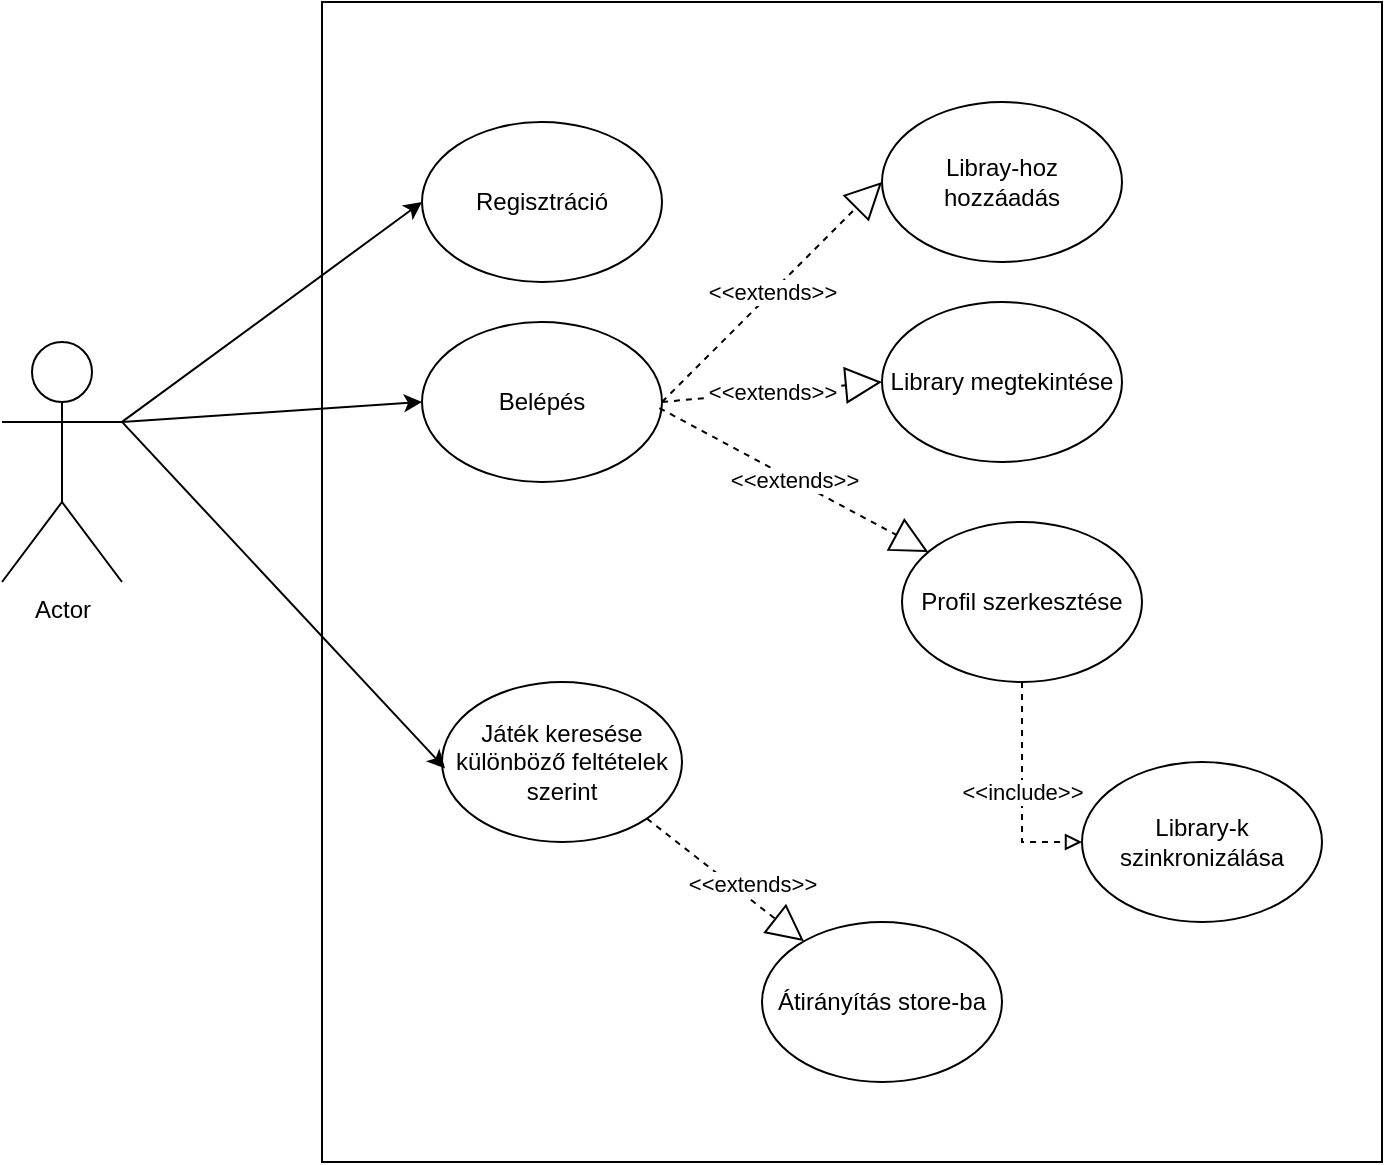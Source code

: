 <mxfile version="14.4.3" type="device"><diagram name="Page-1" id="e7e014a7-5840-1c2e-5031-d8a46d1fe8dd"><mxGraphModel dx="1422" dy="762" grid="1" gridSize="10" guides="1" tooltips="1" connect="1" arrows="1" fold="1" page="1" pageScale="1" pageWidth="1169" pageHeight="826" background="#ffffff" math="0" shadow="0"><root><mxCell id="0"/><mxCell id="1" parent="0"/><mxCell id="hRXvGtwiOCeTMMFnFXb0-41" value="Actor" style="shape=umlActor;verticalLabelPosition=bottom;verticalAlign=top;html=1;outlineConnect=0;" vertex="1" parent="1"><mxGeometry x="130" y="230" width="60" height="120" as="geometry"/></mxCell><mxCell id="hRXvGtwiOCeTMMFnFXb0-42" value="" style="rounded=0;whiteSpace=wrap;html=1;" vertex="1" parent="1"><mxGeometry x="290" y="60" width="530" height="580" as="geometry"/></mxCell><mxCell id="hRXvGtwiOCeTMMFnFXb0-43" value="Játék keresése&lt;br&gt;különböző feltételek szerint" style="ellipse;whiteSpace=wrap;html=1;" vertex="1" parent="1"><mxGeometry x="350" y="400" width="120" height="80" as="geometry"/></mxCell><mxCell id="hRXvGtwiOCeTMMFnFXb0-44" value="Library megtekintése" style="ellipse;whiteSpace=wrap;html=1;" vertex="1" parent="1"><mxGeometry x="570" y="210" width="120" height="80" as="geometry"/></mxCell><mxCell id="hRXvGtwiOCeTMMFnFXb0-45" value="Regisztráció" style="ellipse;whiteSpace=wrap;html=1;" vertex="1" parent="1"><mxGeometry x="340" y="120" width="120" height="80" as="geometry"/></mxCell><mxCell id="hRXvGtwiOCeTMMFnFXb0-46" value="Libray-hoz&lt;br&gt;hozzáadás" style="ellipse;whiteSpace=wrap;html=1;" vertex="1" parent="1"><mxGeometry x="570" y="110" width="120" height="80" as="geometry"/></mxCell><mxCell id="hRXvGtwiOCeTMMFnFXb0-47" value="Átirányítás store-ba" style="ellipse;whiteSpace=wrap;html=1;" vertex="1" parent="1"><mxGeometry x="510" y="520" width="120" height="80" as="geometry"/></mxCell><mxCell id="hRXvGtwiOCeTMMFnFXb0-48" value="Belépés" style="ellipse;whiteSpace=wrap;html=1;" vertex="1" parent="1"><mxGeometry x="340" y="220" width="120" height="80" as="geometry"/></mxCell><mxCell id="hRXvGtwiOCeTMMFnFXb0-59" value="&amp;lt;&amp;lt;include&amp;gt;&amp;gt;" style="edgeStyle=orthogonalEdgeStyle;rounded=0;orthogonalLoop=1;jettySize=auto;html=1;entryX=0;entryY=0.5;entryDx=0;entryDy=0;dashed=1;endArrow=block;endFill=0;" edge="1" parent="1" source="hRXvGtwiOCeTMMFnFXb0-49" target="hRXvGtwiOCeTMMFnFXb0-56"><mxGeometry relative="1" as="geometry"/></mxCell><mxCell id="hRXvGtwiOCeTMMFnFXb0-49" value="Profil szerkesztése" style="ellipse;whiteSpace=wrap;html=1;" vertex="1" parent="1"><mxGeometry x="580" y="320" width="120" height="80" as="geometry"/></mxCell><mxCell id="hRXvGtwiOCeTMMFnFXb0-50" value="&amp;lt;&amp;lt;extends&amp;gt;&amp;gt;" style="endArrow=block;endSize=16;endFill=0;html=1;entryX=0;entryY=0.5;entryDx=0;entryDy=0;exitX=1;exitY=0.5;exitDx=0;exitDy=0;dashed=1;" edge="1" parent="1" source="hRXvGtwiOCeTMMFnFXb0-48" target="hRXvGtwiOCeTMMFnFXb0-46"><mxGeometry width="160" relative="1" as="geometry"><mxPoint x="470" y="380" as="sourcePoint"/><mxPoint x="630" y="380" as="targetPoint"/></mxGeometry></mxCell><mxCell id="hRXvGtwiOCeTMMFnFXb0-51" value="&amp;lt;&amp;lt;extends&amp;gt;&amp;gt;" style="endArrow=block;endSize=16;endFill=0;html=1;exitX=1;exitY=1;exitDx=0;exitDy=0;dashed=1;" edge="1" parent="1" source="hRXvGtwiOCeTMMFnFXb0-43" target="hRXvGtwiOCeTMMFnFXb0-47"><mxGeometry x="0.231" y="6" width="160" relative="1" as="geometry"><mxPoint x="460" y="230" as="sourcePoint"/><mxPoint x="610" y="230" as="targetPoint"/><mxPoint as="offset"/></mxGeometry></mxCell><mxCell id="hRXvGtwiOCeTMMFnFXb0-52" value="" style="endArrow=classic;html=1;entryX=0;entryY=0.5;entryDx=0;entryDy=0;exitX=1;exitY=0.333;exitDx=0;exitDy=0;exitPerimeter=0;" edge="1" parent="1" source="hRXvGtwiOCeTMMFnFXb0-41" target="hRXvGtwiOCeTMMFnFXb0-45"><mxGeometry width="50" height="50" relative="1" as="geometry"><mxPoint x="520" y="390" as="sourcePoint"/><mxPoint x="570" y="340" as="targetPoint"/></mxGeometry></mxCell><mxCell id="hRXvGtwiOCeTMMFnFXb0-53" value="" style="endArrow=classic;html=1;entryX=0.013;entryY=0.54;entryDx=0;entryDy=0;entryPerimeter=0;exitX=1;exitY=0.333;exitDx=0;exitDy=0;exitPerimeter=0;" edge="1" parent="1" source="hRXvGtwiOCeTMMFnFXb0-41" target="hRXvGtwiOCeTMMFnFXb0-43"><mxGeometry width="50" height="50" relative="1" as="geometry"><mxPoint x="190" y="310" as="sourcePoint"/><mxPoint x="530" y="280" as="targetPoint"/></mxGeometry></mxCell><mxCell id="hRXvGtwiOCeTMMFnFXb0-54" value="&amp;lt;&amp;lt;extends&amp;gt;&amp;gt;" style="endArrow=block;endSize=16;endFill=0;html=1;entryX=0;entryY=0.5;entryDx=0;entryDy=0;exitX=1;exitY=0.5;exitDx=0;exitDy=0;dashed=1;" edge="1" parent="1" source="hRXvGtwiOCeTMMFnFXb0-48" target="hRXvGtwiOCeTMMFnFXb0-44"><mxGeometry width="160" relative="1" as="geometry"><mxPoint x="460" y="150" as="sourcePoint"/><mxPoint x="610" y="150" as="targetPoint"/></mxGeometry></mxCell><mxCell id="hRXvGtwiOCeTMMFnFXb0-55" value="" style="endArrow=classic;html=1;exitX=1;exitY=0.333;exitDx=0;exitDy=0;exitPerimeter=0;entryX=0;entryY=0.5;entryDx=0;entryDy=0;" edge="1" parent="1" source="hRXvGtwiOCeTMMFnFXb0-41" target="hRXvGtwiOCeTMMFnFXb0-48"><mxGeometry width="50" height="50" relative="1" as="geometry"><mxPoint x="800" y="229.996" as="sourcePoint"/><mxPoint x="580" y="355.71" as="targetPoint"/></mxGeometry></mxCell><mxCell id="hRXvGtwiOCeTMMFnFXb0-56" value="Library-k szinkronizálása" style="ellipse;whiteSpace=wrap;html=1;" vertex="1" parent="1"><mxGeometry x="670" y="440" width="120" height="80" as="geometry"/></mxCell><mxCell id="hRXvGtwiOCeTMMFnFXb0-57" value="&amp;lt;&amp;lt;extends&amp;gt;&amp;gt;" style="endArrow=block;endSize=16;endFill=0;html=1;dashed=1;exitX=0.989;exitY=0.538;exitDx=0;exitDy=0;exitPerimeter=0;" edge="1" parent="1" source="hRXvGtwiOCeTMMFnFXb0-48" target="hRXvGtwiOCeTMMFnFXb0-49"><mxGeometry width="160" relative="1" as="geometry"><mxPoint x="460" y="260" as="sourcePoint"/><mxPoint x="600" y="383" as="targetPoint"/></mxGeometry></mxCell></root></mxGraphModel></diagram></mxfile>
